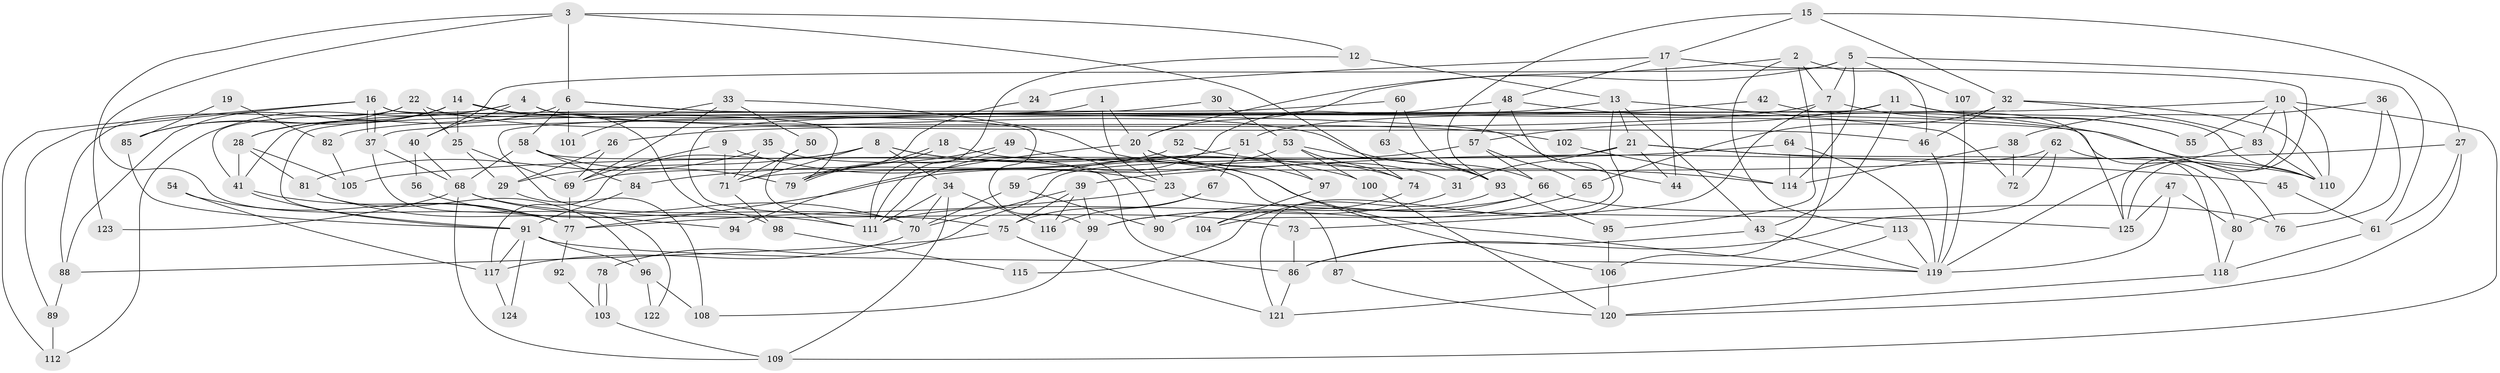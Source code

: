 // Generated by graph-tools (version 1.1) at 2025/11/02/27/25 16:11:21]
// undirected, 125 vertices, 250 edges
graph export_dot {
graph [start="1"]
  node [color=gray90,style=filled];
  1;
  2;
  3;
  4;
  5;
  6;
  7;
  8;
  9;
  10;
  11;
  12;
  13;
  14;
  15;
  16;
  17;
  18;
  19;
  20;
  21;
  22;
  23;
  24;
  25;
  26;
  27;
  28;
  29;
  30;
  31;
  32;
  33;
  34;
  35;
  36;
  37;
  38;
  39;
  40;
  41;
  42;
  43;
  44;
  45;
  46;
  47;
  48;
  49;
  50;
  51;
  52;
  53;
  54;
  55;
  56;
  57;
  58;
  59;
  60;
  61;
  62;
  63;
  64;
  65;
  66;
  67;
  68;
  69;
  70;
  71;
  72;
  73;
  74;
  75;
  76;
  77;
  78;
  79;
  80;
  81;
  82;
  83;
  84;
  85;
  86;
  87;
  88;
  89;
  90;
  91;
  92;
  93;
  94;
  95;
  96;
  97;
  98;
  99;
  100;
  101;
  102;
  103;
  104;
  105;
  106;
  107;
  108;
  109;
  110;
  111;
  112;
  113;
  114;
  115;
  116;
  117;
  118;
  119;
  120;
  121;
  122;
  123;
  124;
  125;
  1 -- 41;
  1 -- 20;
  1 -- 23;
  2 -- 7;
  2 -- 20;
  2 -- 46;
  2 -- 95;
  2 -- 113;
  3 -- 77;
  3 -- 12;
  3 -- 6;
  3 -- 74;
  3 -- 123;
  4 -- 79;
  4 -- 46;
  4 -- 40;
  4 -- 41;
  4 -- 112;
  5 -- 20;
  5 -- 61;
  5 -- 7;
  5 -- 40;
  5 -- 107;
  5 -- 114;
  6 -- 110;
  6 -- 28;
  6 -- 44;
  6 -- 58;
  6 -- 101;
  7 -- 73;
  7 -- 26;
  7 -- 55;
  7 -- 106;
  8 -- 34;
  8 -- 29;
  8 -- 71;
  8 -- 100;
  8 -- 117;
  8 -- 119;
  9 -- 69;
  9 -- 23;
  9 -- 71;
  10 -- 83;
  10 -- 55;
  10 -- 37;
  10 -- 109;
  10 -- 110;
  10 -- 125;
  11 -- 43;
  11 -- 110;
  11 -- 55;
  11 -- 57;
  11 -- 70;
  12 -- 111;
  12 -- 13;
  13 -- 21;
  13 -- 121;
  13 -- 43;
  13 -- 72;
  13 -- 82;
  14 -- 28;
  14 -- 85;
  14 -- 25;
  14 -- 88;
  14 -- 98;
  14 -- 102;
  15 -- 27;
  15 -- 32;
  15 -- 17;
  15 -- 93;
  16 -- 112;
  16 -- 37;
  16 -- 37;
  16 -- 80;
  16 -- 89;
  16 -- 99;
  17 -- 48;
  17 -- 24;
  17 -- 44;
  17 -- 125;
  18 -- 79;
  18 -- 79;
  18 -- 90;
  19 -- 85;
  19 -- 82;
  20 -- 31;
  20 -- 23;
  20 -- 94;
  20 -- 97;
  21 -- 44;
  21 -- 110;
  21 -- 31;
  21 -- 45;
  21 -- 78;
  22 -- 88;
  22 -- 25;
  22 -- 66;
  22 -- 85;
  23 -- 125;
  23 -- 77;
  24 -- 79;
  25 -- 69;
  25 -- 29;
  26 -- 69;
  26 -- 29;
  27 -- 39;
  27 -- 120;
  27 -- 61;
  28 -- 41;
  28 -- 81;
  28 -- 105;
  29 -- 108;
  30 -- 75;
  30 -- 53;
  31 -- 99;
  32 -- 46;
  32 -- 110;
  32 -- 65;
  32 -- 83;
  33 -- 50;
  33 -- 74;
  33 -- 69;
  33 -- 101;
  34 -- 109;
  34 -- 70;
  34 -- 111;
  34 -- 116;
  35 -- 71;
  35 -- 81;
  35 -- 87;
  36 -- 76;
  36 -- 80;
  36 -- 38;
  37 -- 68;
  37 -- 122;
  38 -- 72;
  38 -- 114;
  39 -- 75;
  39 -- 70;
  39 -- 99;
  39 -- 116;
  40 -- 56;
  40 -- 68;
  41 -- 91;
  41 -- 77;
  42 -- 51;
  42 -- 125;
  43 -- 86;
  43 -- 119;
  45 -- 61;
  46 -- 119;
  47 -- 119;
  47 -- 125;
  47 -- 80;
  48 -- 111;
  48 -- 57;
  48 -- 76;
  48 -- 104;
  49 -- 111;
  49 -- 79;
  49 -- 106;
  50 -- 71;
  50 -- 111;
  51 -- 97;
  51 -- 84;
  51 -- 67;
  52 -- 114;
  52 -- 69;
  53 -- 93;
  53 -- 77;
  53 -- 74;
  53 -- 100;
  54 -- 117;
  54 -- 77;
  56 -- 111;
  57 -- 65;
  57 -- 59;
  57 -- 66;
  58 -- 68;
  58 -- 79;
  58 -- 84;
  58 -- 86;
  59 -- 70;
  59 -- 90;
  60 -- 93;
  60 -- 91;
  60 -- 63;
  61 -- 118;
  62 -- 118;
  62 -- 71;
  62 -- 72;
  62 -- 86;
  63 -- 93;
  64 -- 114;
  64 -- 119;
  64 -- 105;
  65 -- 99;
  66 -- 76;
  66 -- 90;
  66 -- 111;
  67 -- 116;
  67 -- 75;
  68 -- 70;
  68 -- 73;
  68 -- 109;
  68 -- 123;
  69 -- 77;
  70 -- 117;
  71 -- 98;
  73 -- 86;
  74 -- 104;
  75 -- 121;
  75 -- 88;
  77 -- 92;
  78 -- 103;
  78 -- 103;
  80 -- 118;
  81 -- 96;
  81 -- 94;
  82 -- 105;
  83 -- 119;
  83 -- 110;
  84 -- 91;
  85 -- 91;
  86 -- 121;
  87 -- 120;
  88 -- 89;
  89 -- 112;
  91 -- 119;
  91 -- 117;
  91 -- 96;
  91 -- 124;
  92 -- 103;
  93 -- 95;
  93 -- 115;
  95 -- 106;
  96 -- 108;
  96 -- 122;
  97 -- 104;
  98 -- 115;
  99 -- 108;
  100 -- 120;
  102 -- 114;
  103 -- 109;
  106 -- 120;
  107 -- 119;
  113 -- 119;
  113 -- 121;
  117 -- 124;
  118 -- 120;
}
